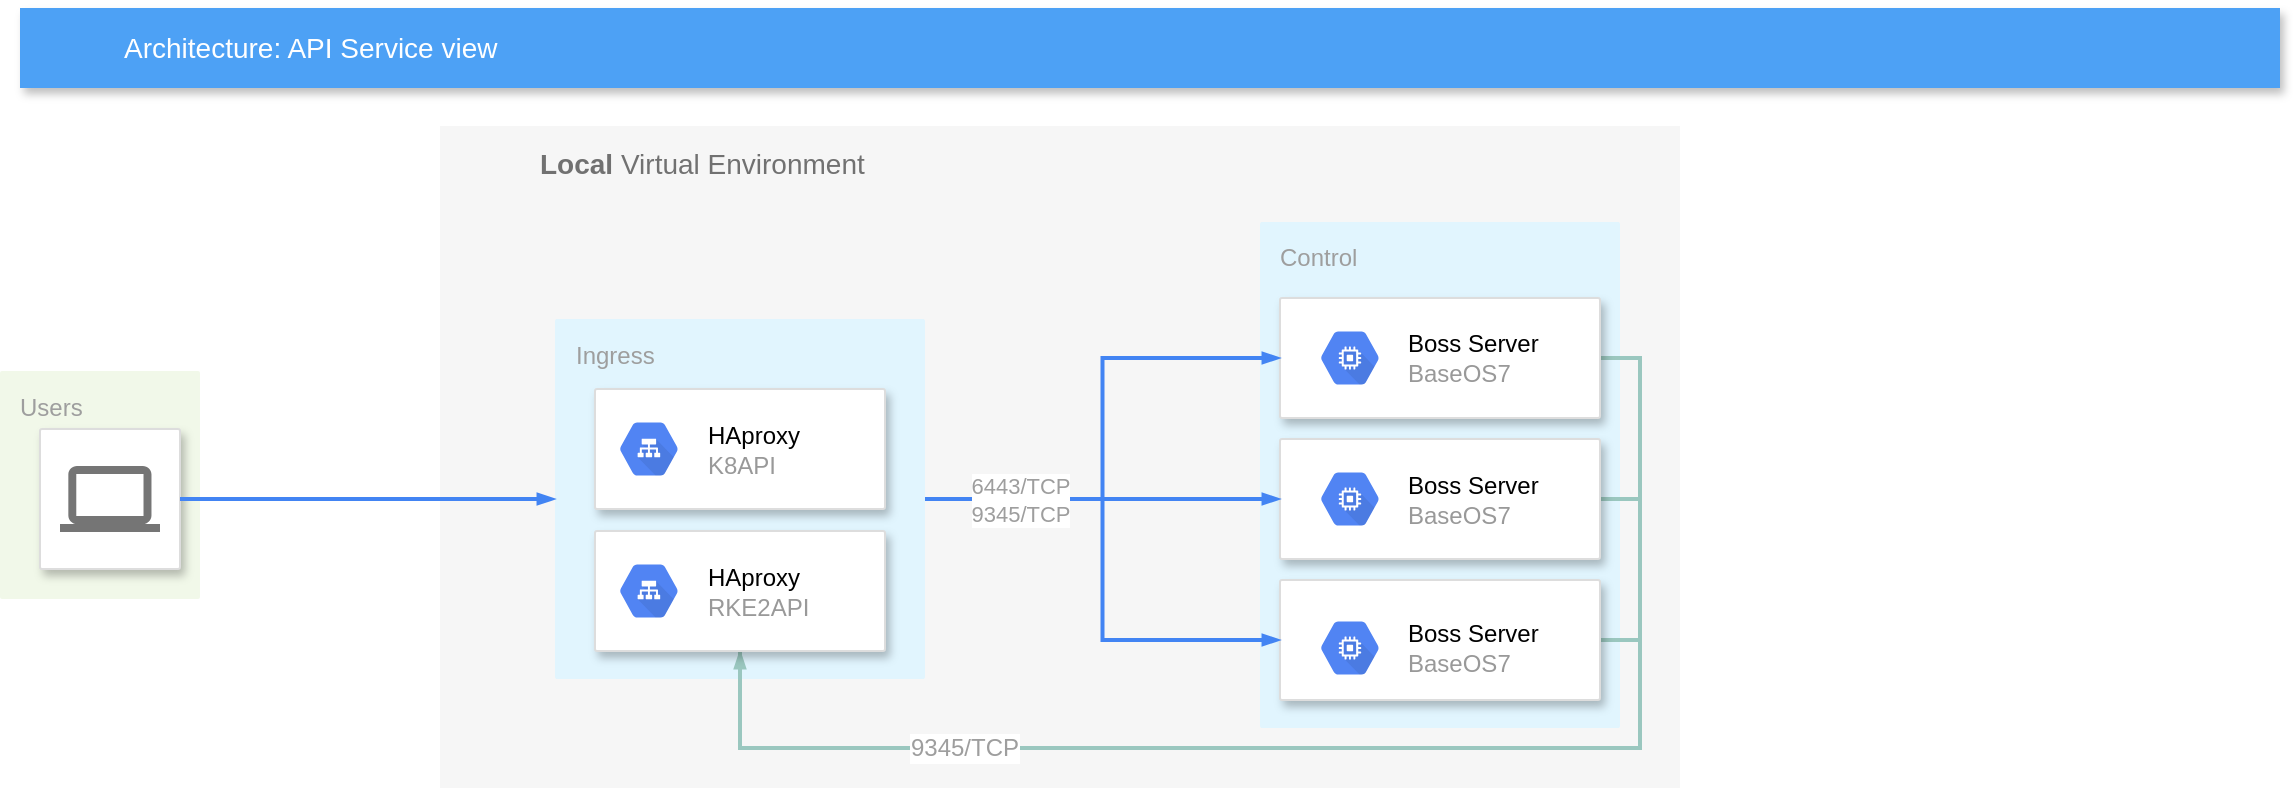 <mxfile version="14.6.11" type="device"><diagram id="d1ab7348-05c3-a1e3-ca4d-12c340fd6b49" name="Page-1"><mxGraphModel dx="1018" dy="940" grid="1" gridSize="10" guides="1" tooltips="1" connect="1" arrows="1" fold="1" page="1" pageScale="1" pageWidth="1169" pageHeight="827" background="#ffffff" math="0" shadow="0"><root><mxCell id="0"/><mxCell id="1" parent="0"/><mxCell id="wlVNg0u_Xua_yMcrIN2f-237" value="Architecture: API Service view" style="fillColor=#4DA1F5;strokeColor=none;shadow=1;gradientColor=none;fontSize=14;align=left;spacingLeft=50;fontColor=#ffffff;html=1;" vertex="1" parent="1"><mxGeometry x="10" y="10" width="1130" height="40" as="geometry"/></mxCell><mxCell id="wlVNg0u_Xua_yMcrIN2f-238" value="&lt;b&gt;Local &lt;/b&gt;Virtual Environment&lt;br&gt;&lt;b&gt;&lt;/b&gt;" style="fillColor=#F6F6F6;strokeColor=none;shadow=0;gradientColor=none;fontSize=14;align=left;spacing=10;fontColor=#717171;9E9E9E;verticalAlign=top;spacingTop=-4;fontStyle=0;spacingLeft=40;html=1;" vertex="1" parent="1"><mxGeometry x="220" y="69" width="620" height="331" as="geometry"/></mxCell><mxCell id="wlVNg0u_Xua_yMcrIN2f-239" value="" style="shape=image;html=1;verticalAlign=top;verticalLabelPosition=bottom;labelBackgroundColor=#ffffff;imageAspect=0;aspect=fixed;image=https://cdn4.iconfinder.com/data/icons/logos-brands-5/24/proxmox-128.png" vertex="1" parent="1"><mxGeometry x="240" y="75" width="23" height="23" as="geometry"/></mxCell><mxCell id="wlVNg0u_Xua_yMcrIN2f-240" value="Ingress" style="rounded=1;absoluteArcSize=1;arcSize=2;html=1;strokeColor=none;gradientColor=none;shadow=0;dashed=0;fontSize=12;fontColor=#9E9E9E;align=left;verticalAlign=top;spacing=10;spacingTop=-4;fillColor=#E1F5FE;" vertex="1" parent="1"><mxGeometry x="277.5" y="165.5" width="185" height="180" as="geometry"/></mxCell><mxCell id="wlVNg0u_Xua_yMcrIN2f-241" value="" style="strokeColor=#dddddd;fillColor=#ffffff;shadow=1;strokeWidth=1;rounded=1;absoluteArcSize=1;arcSize=2;fontSize=11;fontColor=#9E9E9E;align=center;html=1;" vertex="1" parent="1"><mxGeometry x="297.5" y="200.5" width="145" height="60" as="geometry"/></mxCell><mxCell id="wlVNg0u_Xua_yMcrIN2f-242" value="&lt;font color=&quot;#000000&quot;&gt;HAproxy&lt;/font&gt;&lt;br&gt;&lt;div&gt;K8API&lt;/div&gt;" style="dashed=0;connectable=0;html=1;fillColor=#5184F3;strokeColor=none;shape=mxgraph.gcp2.hexIcon;prIcon=cloud_load_balancing;part=1;labelPosition=right;verticalLabelPosition=middle;align=left;verticalAlign=middle;spacingLeft=5;fontColor=#999999;fontSize=12;" vertex="1" parent="wlVNg0u_Xua_yMcrIN2f-241"><mxGeometry y="0.5" width="44" height="39" relative="1" as="geometry"><mxPoint x="5" y="-19.5" as="offset"/></mxGeometry></mxCell><mxCell id="wlVNg0u_Xua_yMcrIN2f-243" value="Control" style="rounded=1;absoluteArcSize=1;arcSize=2;html=1;strokeColor=none;gradientColor=none;shadow=0;dashed=0;fontSize=12;fontColor=#9E9E9E;align=left;verticalAlign=top;spacing=10;spacingTop=-4;fillColor=#E1F5FE;" vertex="1" parent="1"><mxGeometry x="630" y="117" width="180" height="253" as="geometry"/></mxCell><mxCell id="wlVNg0u_Xua_yMcrIN2f-297" style="edgeStyle=orthogonalEdgeStyle;rounded=0;orthogonalLoop=1;jettySize=auto;html=1;exitX=1;exitY=0.5;exitDx=0;exitDy=0;entryX=0.5;entryY=1;entryDx=0;entryDy=0;dashed=0;labelBackgroundColor=none;fontSize=12;startFill=0;endArrow=none;endFill=0;startSize=4;endSize=4;strokeColor=#9AC7BF;strokeWidth=2;align=left;" edge="1" parent="1" source="wlVNg0u_Xua_yMcrIN2f-244" target="wlVNg0u_Xua_yMcrIN2f-288"><mxGeometry relative="1" as="geometry"><Array as="points"><mxPoint x="820" y="185"/><mxPoint x="820" y="380"/><mxPoint x="370" y="380"/></Array></mxGeometry></mxCell><mxCell id="wlVNg0u_Xua_yMcrIN2f-244" value="" style="strokeColor=#dddddd;fillColor=#ffffff;shadow=1;strokeWidth=1;rounded=1;absoluteArcSize=1;arcSize=2;fontSize=11;fontColor=#9E9E9E;align=center;html=1;" vertex="1" parent="1"><mxGeometry x="640" y="155" width="160" height="60" as="geometry"/></mxCell><mxCell id="wlVNg0u_Xua_yMcrIN2f-245" value="&lt;font color=&quot;#000000&quot;&gt;Boss Server&lt;/font&gt;&lt;br&gt;BaseOS7" style="dashed=0;connectable=0;html=1;fillColor=#5184F3;strokeColor=none;shape=mxgraph.gcp2.hexIcon;prIcon=compute_engine;part=1;labelPosition=right;verticalLabelPosition=middle;align=left;verticalAlign=middle;spacingLeft=5;fontColor=#999999;fontSize=12;" vertex="1" parent="1"><mxGeometry x="653" y="165.5" width="44" height="39" as="geometry"/></mxCell><mxCell id="wlVNg0u_Xua_yMcrIN2f-296" style="edgeStyle=orthogonalEdgeStyle;rounded=0;orthogonalLoop=1;jettySize=auto;html=1;exitX=1;exitY=0.5;exitDx=0;exitDy=0;entryX=0.5;entryY=1;entryDx=0;entryDy=0;dashed=0;labelBackgroundColor=none;fontSize=12;startFill=0;endArrow=none;endFill=0;startSize=4;endSize=4;strokeColor=#9AC7BF;strokeWidth=2;align=left;" edge="1" parent="1" source="wlVNg0u_Xua_yMcrIN2f-246" target="wlVNg0u_Xua_yMcrIN2f-288"><mxGeometry relative="1" as="geometry"><Array as="points"><mxPoint x="820" y="256"/><mxPoint x="820" y="380"/><mxPoint x="370" y="380"/></Array></mxGeometry></mxCell><mxCell id="wlVNg0u_Xua_yMcrIN2f-246" value="" style="strokeColor=#dddddd;fillColor=#ffffff;shadow=1;strokeWidth=1;rounded=1;absoluteArcSize=1;arcSize=2;fontSize=11;fontColor=#9E9E9E;align=center;html=1;" vertex="1" parent="1"><mxGeometry x="640" y="225.5" width="160" height="60" as="geometry"/></mxCell><mxCell id="wlVNg0u_Xua_yMcrIN2f-247" value="&lt;font color=&quot;#000000&quot;&gt;Boss Server&lt;/font&gt;&lt;br&gt;BaseOS7" style="dashed=0;connectable=0;html=1;fillColor=#5184F3;strokeColor=none;shape=mxgraph.gcp2.hexIcon;prIcon=compute_engine;part=1;labelPosition=right;verticalLabelPosition=middle;align=left;verticalAlign=middle;spacingLeft=5;fontColor=#999999;fontSize=12;" vertex="1" parent="1"><mxGeometry x="653" y="236" width="44" height="39" as="geometry"/></mxCell><mxCell id="wlVNg0u_Xua_yMcrIN2f-295" style="edgeStyle=orthogonalEdgeStyle;rounded=0;orthogonalLoop=1;jettySize=auto;html=1;exitX=1;exitY=0.5;exitDx=0;exitDy=0;entryX=0.5;entryY=1;entryDx=0;entryDy=0;dashed=0;labelBackgroundColor=none;fontSize=12;startFill=0;endArrow=blockThin;endFill=1;startSize=4;endSize=4;strokeColor=#9AC7BF;strokeWidth=2;align=left;" edge="1" parent="1" source="wlVNg0u_Xua_yMcrIN2f-248" target="wlVNg0u_Xua_yMcrIN2f-288"><mxGeometry relative="1" as="geometry"><Array as="points"><mxPoint x="820" y="326"/><mxPoint x="820" y="380"/><mxPoint x="370" y="380"/></Array></mxGeometry></mxCell><mxCell id="wlVNg0u_Xua_yMcrIN2f-298" value="9345/TCP" style="edgeLabel;html=1;align=center;verticalAlign=middle;resizable=0;points=[];fontSize=12;fontColor=#9E9E9E;" vertex="1" connectable="0" parent="wlVNg0u_Xua_yMcrIN2f-295"><mxGeometry x="0.25" y="-2" relative="1" as="geometry"><mxPoint x="-54" y="2" as="offset"/></mxGeometry></mxCell><mxCell id="wlVNg0u_Xua_yMcrIN2f-248" value="" style="strokeColor=#dddddd;fillColor=#ffffff;shadow=1;strokeWidth=1;rounded=1;absoluteArcSize=1;arcSize=2;fontSize=11;fontColor=#9E9E9E;align=center;html=1;" vertex="1" parent="1"><mxGeometry x="640" y="296" width="160" height="60" as="geometry"/></mxCell><mxCell id="wlVNg0u_Xua_yMcrIN2f-249" value="&lt;font color=&quot;#000000&quot;&gt;Boss Server&lt;/font&gt;&lt;br&gt;BaseOS7" style="dashed=0;connectable=0;html=1;fillColor=#5184F3;strokeColor=none;shape=mxgraph.gcp2.hexIcon;prIcon=compute_engine;part=1;labelPosition=right;verticalLabelPosition=middle;align=left;verticalAlign=middle;spacingLeft=5;fontColor=#999999;fontSize=12;" vertex="1" parent="1"><mxGeometry x="653" y="310.5" width="44" height="39" as="geometry"/></mxCell><mxCell id="wlVNg0u_Xua_yMcrIN2f-250" style="edgeStyle=orthogonalEdgeStyle;rounded=0;orthogonalLoop=1;jettySize=auto;html=1;exitX=1;exitY=0.5;exitDx=0;exitDy=0;entryX=0;entryY=0.5;entryDx=0;entryDy=0;dashed=0;labelBackgroundColor=none;fontSize=12;startFill=0;endArrow=blockThin;endFill=1;startSize=4;endSize=4;strokeColor=#4284F3;strokeWidth=2;align=left;" edge="1" source="wlVNg0u_Xua_yMcrIN2f-240" target="wlVNg0u_Xua_yMcrIN2f-248" parent="1"><mxGeometry relative="1" as="geometry"/></mxCell><mxCell id="wlVNg0u_Xua_yMcrIN2f-251" style="edgeStyle=orthogonalEdgeStyle;rounded=0;orthogonalLoop=1;jettySize=auto;html=1;exitX=1;exitY=0.5;exitDx=0;exitDy=0;entryX=0;entryY=0.5;entryDx=0;entryDy=0;dashed=0;labelBackgroundColor=none;fontSize=12;startFill=0;endArrow=blockThin;endFill=1;startSize=4;endSize=4;strokeColor=#4284F3;strokeWidth=2;align=left;" edge="1" source="wlVNg0u_Xua_yMcrIN2f-240" target="wlVNg0u_Xua_yMcrIN2f-246" parent="1"><mxGeometry relative="1" as="geometry"/></mxCell><mxCell id="wlVNg0u_Xua_yMcrIN2f-266" value="Users" style="rounded=1;absoluteArcSize=1;arcSize=2;html=1;strokeColor=none;gradientColor=none;shadow=0;dashed=0;fontSize=12;fontColor=#9E9E9E;align=left;verticalAlign=top;spacing=10;spacingTop=-4;fillColor=#F1F8E9;" vertex="1" parent="1"><mxGeometry y="191.5" width="100" height="114" as="geometry"/></mxCell><mxCell id="wlVNg0u_Xua_yMcrIN2f-268" value="" style="strokeColor=#dddddd;fillColor=#ffffff;shadow=1;strokeWidth=1;rounded=1;absoluteArcSize=1;arcSize=2;labelPosition=center;verticalLabelPosition=middle;align=center;verticalAlign=bottom;spacingLeft=0;fontColor=#999999;fontSize=12;whiteSpace=wrap;spacingBottom=2;html=1;" vertex="1" parent="1"><mxGeometry x="20" y="220.5" width="70" height="70" as="geometry"/></mxCell><mxCell id="wlVNg0u_Xua_yMcrIN2f-269" value="" style="dashed=0;connectable=0;html=1;fillColor=#757575;strokeColor=none;shape=mxgraph.gcp2.laptop;part=1;" vertex="1" parent="wlVNg0u_Xua_yMcrIN2f-268"><mxGeometry x="0.5" width="50" height="33" relative="1" as="geometry"><mxPoint x="-25" y="18.5" as="offset"/></mxGeometry></mxCell><mxCell id="wlVNg0u_Xua_yMcrIN2f-288" value="" style="strokeColor=#dddddd;fillColor=#ffffff;shadow=1;strokeWidth=1;rounded=1;absoluteArcSize=1;arcSize=2;fontSize=11;fontColor=#9E9E9E;align=center;html=1;" vertex="1" parent="1"><mxGeometry x="297.5" y="271.5" width="145" height="60" as="geometry"/></mxCell><mxCell id="wlVNg0u_Xua_yMcrIN2f-289" value="&lt;font color=&quot;#000000&quot;&gt;HAproxy&lt;/font&gt;&lt;br&gt;&lt;div&gt;RKE2API&lt;br&gt;&lt;/div&gt;" style="dashed=0;connectable=0;html=1;fillColor=#5184F3;strokeColor=none;shape=mxgraph.gcp2.hexIcon;prIcon=cloud_load_balancing;part=1;labelPosition=right;verticalLabelPosition=middle;align=left;verticalAlign=middle;spacingLeft=5;fontColor=#999999;fontSize=12;" vertex="1" parent="wlVNg0u_Xua_yMcrIN2f-288"><mxGeometry y="0.5" width="44" height="39" relative="1" as="geometry"><mxPoint x="5" y="-19.5" as="offset"/></mxGeometry></mxCell><mxCell id="wlVNg0u_Xua_yMcrIN2f-291" value="" style="edgeStyle=orthogonalEdgeStyle;fontSize=12;html=1;endArrow=blockThin;endFill=1;rounded=0;strokeWidth=2;endSize=4;startSize=4;dashed=0;strokeColor=#4284F3;labelBackgroundColor=none;fontColor=#9E9E9E;align=left;exitX=1;exitY=0.5;exitDx=0;exitDy=0;entryX=0;entryY=0.5;entryDx=0;entryDy=0;" edge="1" parent="1" source="wlVNg0u_Xua_yMcrIN2f-268" target="wlVNg0u_Xua_yMcrIN2f-240"><mxGeometry width="100" relative="1" as="geometry"><mxPoint x="270" y="480" as="sourcePoint"/><mxPoint x="280" y="255" as="targetPoint"/></mxGeometry></mxCell><mxCell id="wlVNg0u_Xua_yMcrIN2f-252" style="edgeStyle=orthogonalEdgeStyle;rounded=0;html=1;labelBackgroundColor=none;startFill=0;startSize=4;endArrow=blockThin;endFill=1;endSize=4;jettySize=auto;orthogonalLoop=1;strokeColor=#4284F3;strokeWidth=2;fontSize=12;fontColor=#000000;align=left;dashed=0;startArrow=none;entryX=0;entryY=0.5;entryDx=0;entryDy=0;exitX=1;exitY=0.5;exitDx=0;exitDy=0;" edge="1" source="wlVNg0u_Xua_yMcrIN2f-240" target="wlVNg0u_Xua_yMcrIN2f-244" parent="1"><mxGeometry relative="1" as="geometry"><mxPoint x="445" y="255" as="sourcePoint"/><mxPoint x="545" y="195.5" as="targetPoint"/></mxGeometry></mxCell><mxCell id="wlVNg0u_Xua_yMcrIN2f-253" value="&lt;div&gt;6443/TCP&lt;/div&gt;&lt;div&gt;9345/TCP&lt;br&gt;&lt;/div&gt;" style="edgeLabel;html=1;align=center;verticalAlign=middle;resizable=0;points=[];fontColor=#9E9E9E;" vertex="1" connectable="0" parent="wlVNg0u_Xua_yMcrIN2f-252"><mxGeometry x="-0.197" relative="1" as="geometry"><mxPoint x="-42" y="11" as="offset"/></mxGeometry></mxCell></root></mxGraphModel></diagram></mxfile>